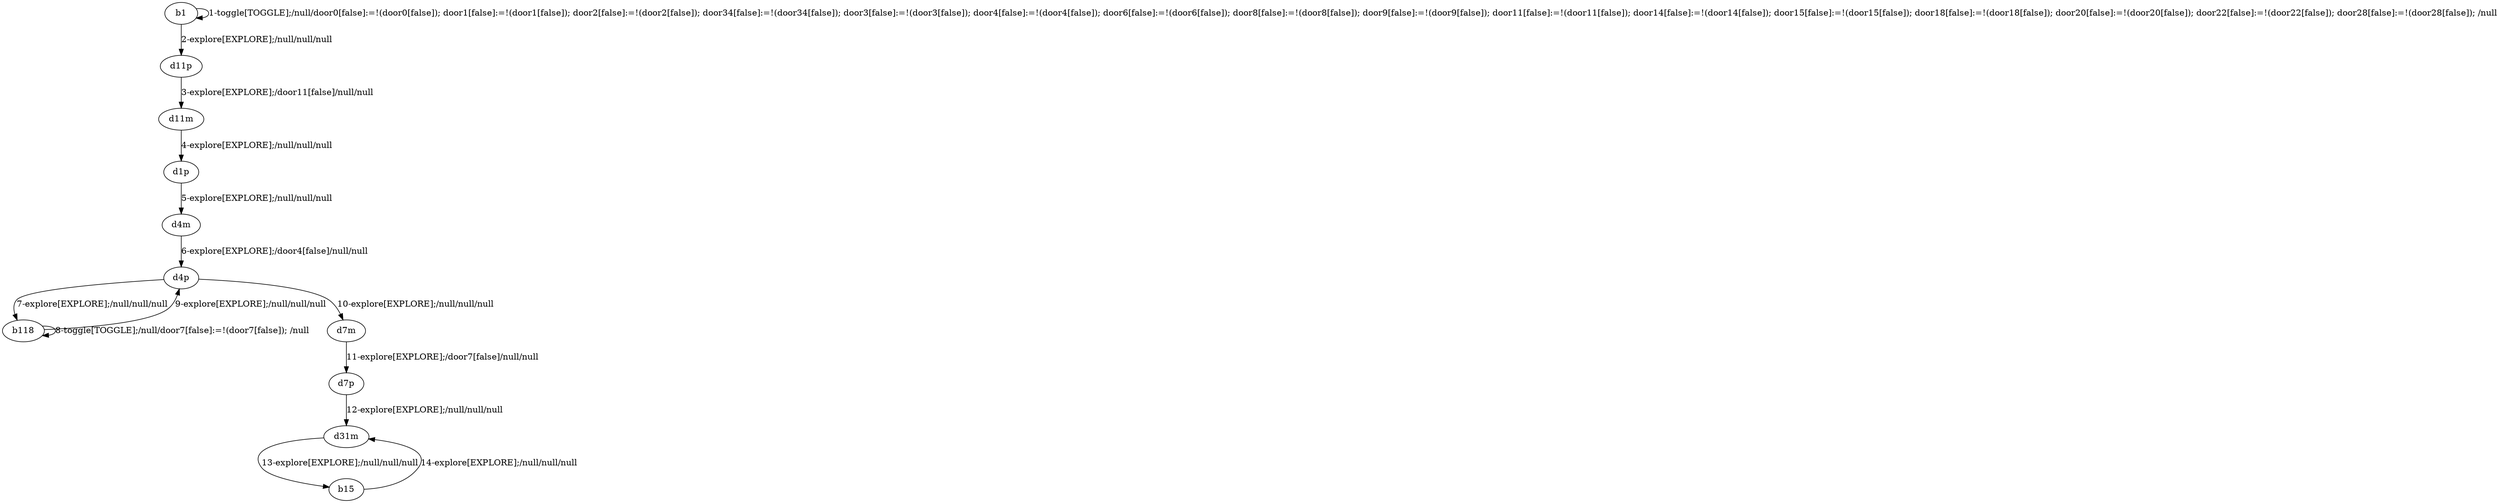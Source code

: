 # Total number of goals covered by this test: 1
# d31m --> b15

digraph g {
"b1" -> "b1" [label = "1-toggle[TOGGLE];/null/door0[false]:=!(door0[false]); door1[false]:=!(door1[false]); door2[false]:=!(door2[false]); door34[false]:=!(door34[false]); door3[false]:=!(door3[false]); door4[false]:=!(door4[false]); door6[false]:=!(door6[false]); door8[false]:=!(door8[false]); door9[false]:=!(door9[false]); door11[false]:=!(door11[false]); door14[false]:=!(door14[false]); door15[false]:=!(door15[false]); door18[false]:=!(door18[false]); door20[false]:=!(door20[false]); door22[false]:=!(door22[false]); door28[false]:=!(door28[false]); /null"];
"b1" -> "d11p" [label = "2-explore[EXPLORE];/null/null/null"];
"d11p" -> "d11m" [label = "3-explore[EXPLORE];/door11[false]/null/null"];
"d11m" -> "d1p" [label = "4-explore[EXPLORE];/null/null/null"];
"d1p" -> "d4m" [label = "5-explore[EXPLORE];/null/null/null"];
"d4m" -> "d4p" [label = "6-explore[EXPLORE];/door4[false]/null/null"];
"d4p" -> "b118" [label = "7-explore[EXPLORE];/null/null/null"];
"b118" -> "b118" [label = "8-toggle[TOGGLE];/null/door7[false]:=!(door7[false]); /null"];
"b118" -> "d4p" [label = "9-explore[EXPLORE];/null/null/null"];
"d4p" -> "d7m" [label = "10-explore[EXPLORE];/null/null/null"];
"d7m" -> "d7p" [label = "11-explore[EXPLORE];/door7[false]/null/null"];
"d7p" -> "d31m" [label = "12-explore[EXPLORE];/null/null/null"];
"d31m" -> "b15" [label = "13-explore[EXPLORE];/null/null/null"];
"b15" -> "d31m" [label = "14-explore[EXPLORE];/null/null/null"];
}